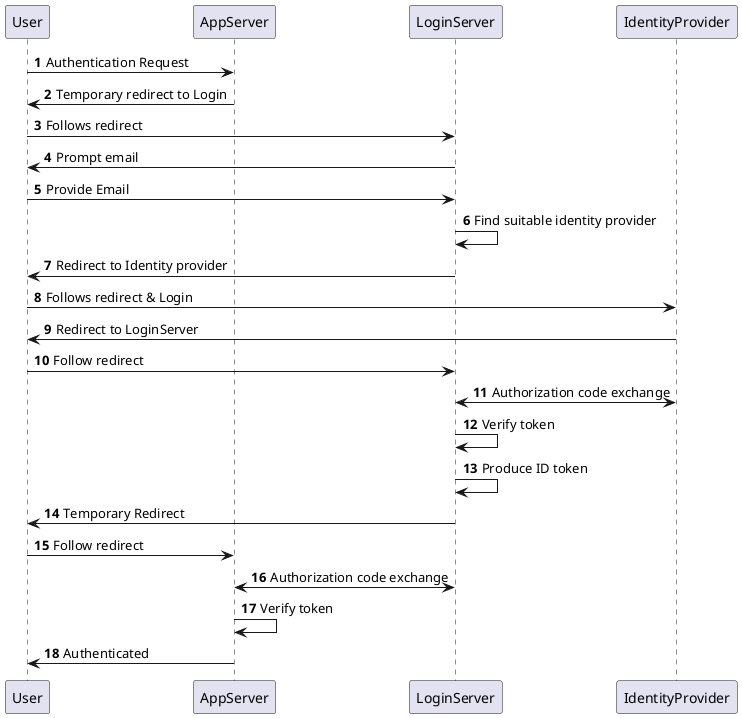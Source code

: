 @startuml
'https://plantuml.com/sequence-diagram

autonumber

User -> "AppServer": Authentication Request
AppServer -> User: Temporary redirect to Login

User -> LoginServer: Follows redirect
LoginServer -> User: Prompt email
User -> LoginServer: Provide Email
LoginServer -> LoginServer: Find suitable identity provider
LoginServer -> User: Redirect to Identity provider
User -> IdentityProvider: Follows redirect & Login
IdentityProvider -> User: Redirect to LoginServer
User -> LoginServer: Follow redirect
LoginServer <-> IdentityProvider: Authorization code exchange
LoginServer -> LoginServer: Verify token
LoginServer -> LoginServer: Produce ID token
LoginServer -> User: Temporary Redirect
User -> AppServer: Follow redirect
AppServer <-> LoginServer: Authorization code exchange
AppServer -> AppServer: Verify token
AppServer -> User: Authenticated


@enduml
